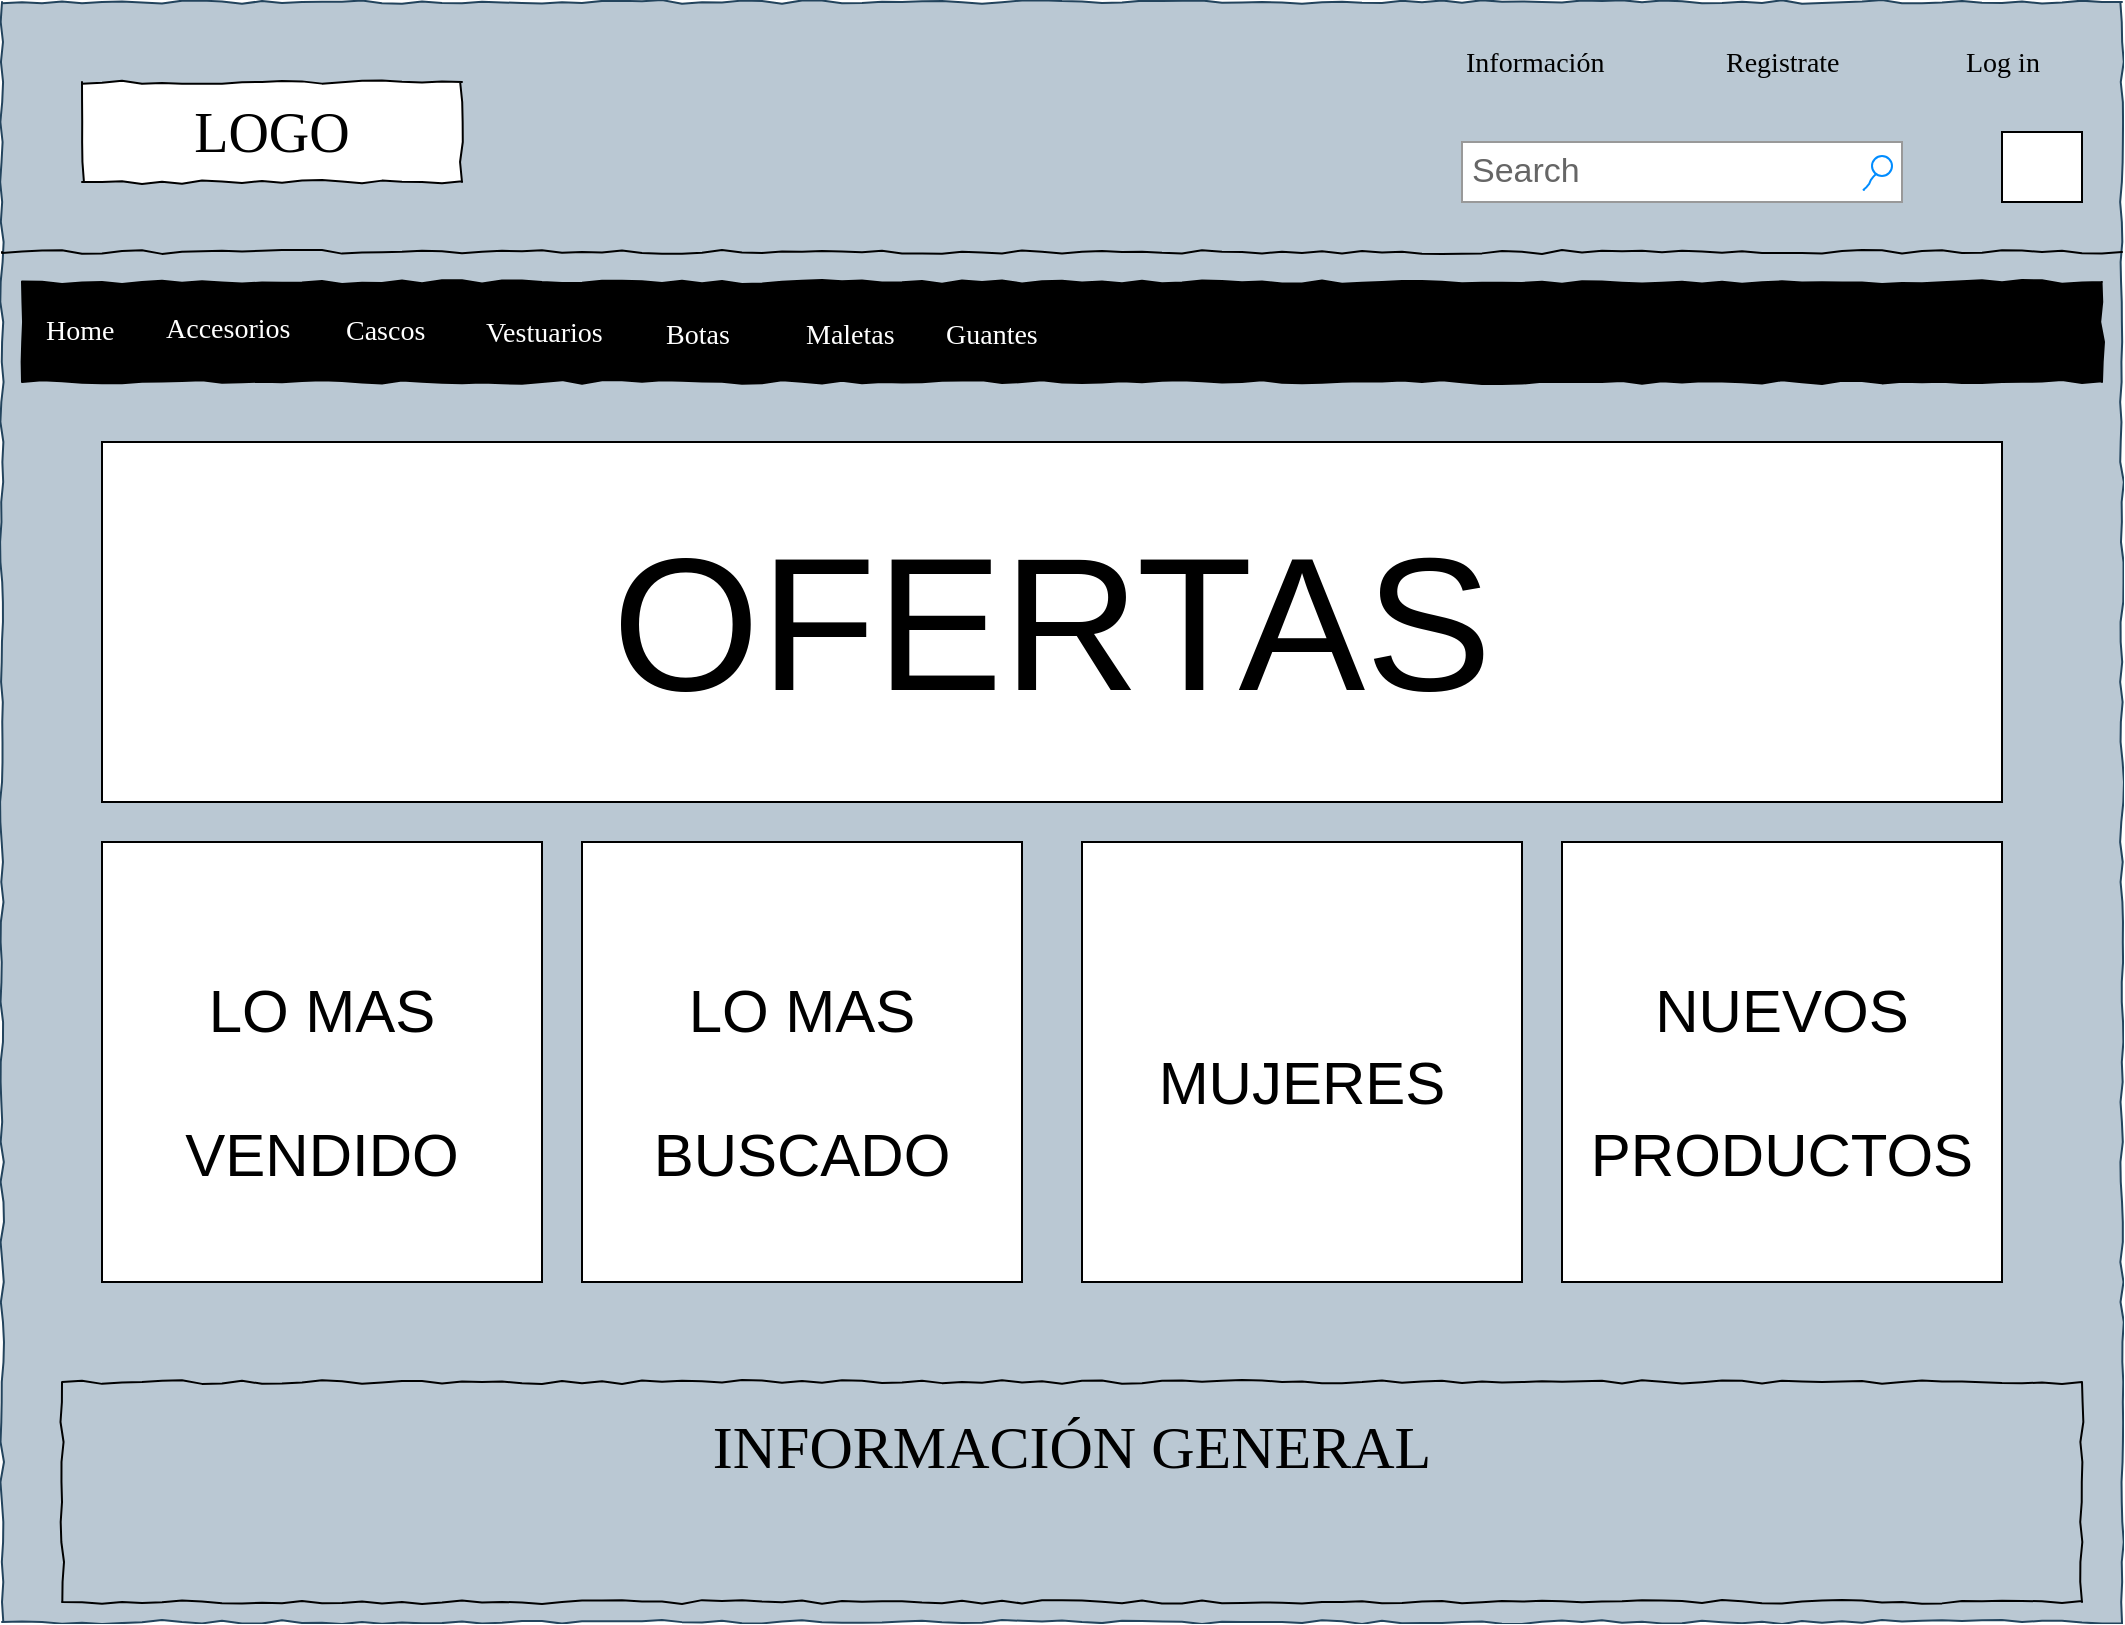 <mxfile version="20.2.3" type="github" pages="3">
  <diagram name="Home" id="03018318-947c-dd8e-b7a3-06fadd420f32">
    <mxGraphModel dx="1038" dy="579" grid="1" gridSize="10" guides="1" tooltips="1" connect="1" arrows="1" fold="1" page="1" pageScale="1" pageWidth="1100" pageHeight="850" background="#ffffff" math="0" shadow="0">
      <root>
        <mxCell id="0" />
        <mxCell id="1" parent="0" />
        <mxCell id="677b7b8949515195-1" value="" style="whiteSpace=wrap;html=1;rounded=0;shadow=0;labelBackgroundColor=none;strokeColor=#23445d;strokeWidth=1;fillColor=#bac8d3;fontFamily=Verdana;fontSize=12;align=center;comic=1;" parent="1" vertex="1">
          <mxGeometry x="20" y="20" width="1060" height="810" as="geometry" />
        </mxCell>
        <mxCell id="677b7b8949515195-2" value="LOGO" style="whiteSpace=wrap;html=1;rounded=0;shadow=0;labelBackgroundColor=none;strokeWidth=1;fontFamily=Verdana;fontSize=28;align=center;comic=1;" parent="1" vertex="1">
          <mxGeometry x="60" y="60" width="190" height="50" as="geometry" />
        </mxCell>
        <mxCell id="677b7b8949515195-3" value="Search" style="strokeWidth=1;shadow=0;dashed=0;align=center;html=1;shape=mxgraph.mockup.forms.searchBox;strokeColor=#999999;mainText=;strokeColor2=#008cff;fontColor=#666666;fontSize=17;align=left;spacingLeft=3;rounded=0;labelBackgroundColor=none;comic=1;" parent="1" vertex="1">
          <mxGeometry x="750" y="90" width="220" height="30" as="geometry" />
        </mxCell>
        <mxCell id="677b7b8949515195-4" value="Información" style="text;html=1;points=[];align=left;verticalAlign=top;spacingTop=-4;fontSize=14;fontFamily=Verdana" parent="1" vertex="1">
          <mxGeometry x="750" y="40" width="60" height="20" as="geometry" />
        </mxCell>
        <mxCell id="677b7b8949515195-6" value="Registrate" style="text;html=1;points=[];align=left;verticalAlign=top;spacingTop=-4;fontSize=14;fontFamily=Verdana" parent="1" vertex="1">
          <mxGeometry x="880" y="40" width="60" height="20" as="geometry" />
        </mxCell>
        <mxCell id="677b7b8949515195-7" value="Log in" style="text;html=1;points=[];align=left;verticalAlign=top;spacingTop=-4;fontSize=14;fontFamily=Verdana" parent="1" vertex="1">
          <mxGeometry x="1000" y="40" width="60" height="20" as="geometry" />
        </mxCell>
        <mxCell id="677b7b8949515195-9" value="" style="line;strokeWidth=1;html=1;rounded=0;shadow=0;labelBackgroundColor=none;fillColor=none;fontFamily=Verdana;fontSize=14;fontColor=#000000;align=center;comic=1;" parent="1" vertex="1">
          <mxGeometry x="20" y="140" width="1060" height="10" as="geometry" />
        </mxCell>
        <mxCell id="677b7b8949515195-10" value="" style="whiteSpace=wrap;html=1;rounded=0;shadow=0;labelBackgroundColor=none;strokeWidth=1;fillColor=#000000;fontFamily=Verdana;fontSize=12;align=center;comic=1;" parent="1" vertex="1">
          <mxGeometry x="30" y="160" width="1040" height="50" as="geometry" />
        </mxCell>
        <mxCell id="677b7b8949515195-11" value="Home" style="text;html=1;points=[];align=left;verticalAlign=top;spacingTop=-4;fontSize=14;fontFamily=Verdana;fontColor=#FFFFFF;" parent="1" vertex="1">
          <mxGeometry x="40" y="174" width="60" height="20" as="geometry" />
        </mxCell>
        <mxCell id="677b7b8949515195-12" value="Accesorios" style="text;html=1;points=[];align=left;verticalAlign=top;spacingTop=-4;fontSize=14;fontFamily=Verdana;fontColor=#FFFFFF;" parent="1" vertex="1">
          <mxGeometry x="100" y="172.5" width="80" height="25" as="geometry" />
        </mxCell>
        <mxCell id="677b7b8949515195-13" value="Cascos" style="text;html=1;points=[];align=left;verticalAlign=top;spacingTop=-4;fontSize=14;fontFamily=Verdana" parent="1" vertex="1">
          <mxGeometry x="190" y="175" width="60" height="20" as="geometry" />
        </mxCell>
        <mxCell id="677b7b8949515195-14" value="Vestuarios" style="text;html=1;points=[];align=left;verticalAlign=top;spacingTop=-4;fontSize=14;fontFamily=Verdana;fontColor=#FFFFFF;" parent="1" vertex="1">
          <mxGeometry x="260" y="175" width="80" height="20" as="geometry" />
        </mxCell>
        <mxCell id="677b7b8949515195-15" value="&lt;div style=&quot;text-align: justify&quot;&gt;&lt;font style=&quot;font-size: 30px;&quot;&gt;INFORMACIÓN GENERAL&lt;/font&gt;&lt;/div&gt;" style="whiteSpace=wrap;html=1;rounded=0;shadow=0;labelBackgroundColor=none;strokeWidth=1;fillColor=none;fontFamily=Verdana;fontSize=12;align=center;verticalAlign=top;spacing=10;comic=1;" parent="1" vertex="1">
          <mxGeometry x="50" y="710" width="1010" height="110" as="geometry" />
        </mxCell>
        <mxCell id="O-Ux-SurYgGy56MYbRqD-2" value="Botas" style="text;html=1;points=[];align=left;verticalAlign=top;spacingTop=-4;fontSize=14;fontFamily=Verdana" parent="1" vertex="1">
          <mxGeometry x="350" y="177.5" width="80" height="20" as="geometry" />
        </mxCell>
        <mxCell id="O-Ux-SurYgGy56MYbRqD-3" value="Maletas&amp;nbsp;" style="text;html=1;points=[];align=left;verticalAlign=top;spacingTop=-4;fontSize=14;fontFamily=Verdana" parent="1" vertex="1">
          <mxGeometry x="420" y="177.5" width="70" height="20" as="geometry" />
        </mxCell>
        <mxCell id="O-Ux-SurYgGy56MYbRqD-4" value="Guantes" style="text;html=1;points=[];align=left;verticalAlign=top;spacingTop=-4;fontSize=14;fontFamily=Verdana" parent="1" vertex="1">
          <mxGeometry x="490" y="177.5" width="70" height="20" as="geometry" />
        </mxCell>
        <mxCell id="O-Ux-SurYgGy56MYbRqD-5" value="" style="rounded=0;whiteSpace=wrap;html=1;image=https://png.pngtree.com/png-vector/20190725/ourlarge/pngtree-vector-shopping-bag-icon-png-image_1577291.jpg;" parent="1" vertex="1">
          <mxGeometry x="1020" y="85" width="40" height="35" as="geometry" />
        </mxCell>
        <mxCell id="O-Ux-SurYgGy56MYbRqD-7" value="&lt;font style=&quot;font-size: 30px;&quot;&gt;LO MAS VENDIDO&lt;/font&gt;" style="whiteSpace=wrap;html=1;aspect=fixed;fontSize=60;" parent="1" vertex="1">
          <mxGeometry x="70" y="440" width="220" height="220" as="geometry" />
        </mxCell>
        <mxCell id="O-Ux-SurYgGy56MYbRqD-12" value="&lt;font style=&quot;font-size: 95px;&quot;&gt;OFERTAS&lt;br&gt;&lt;/font&gt;" style="rounded=0;whiteSpace=wrap;html=1;" parent="1" vertex="1">
          <mxGeometry x="70" y="240" width="950" height="180" as="geometry" />
        </mxCell>
        <mxCell id="O-Ux-SurYgGy56MYbRqD-13" value="&lt;font style=&quot;font-size: 30px;&quot;&gt;LO MAS BUSCADO&lt;/font&gt;" style="whiteSpace=wrap;html=1;aspect=fixed;fontSize=60;" parent="1" vertex="1">
          <mxGeometry x="310" y="440" width="220" height="220" as="geometry" />
        </mxCell>
        <mxCell id="O-Ux-SurYgGy56MYbRqD-14" value="&lt;span style=&quot;font-size: 30px;&quot;&gt;MUJERES&lt;/span&gt;" style="whiteSpace=wrap;html=1;aspect=fixed;fontSize=60;" parent="1" vertex="1">
          <mxGeometry x="560" y="440" width="220" height="220" as="geometry" />
        </mxCell>
        <mxCell id="O-Ux-SurYgGy56MYbRqD-15" value="&lt;span style=&quot;font-size: 30px;&quot;&gt;NUEVOS PRODUCTOS&lt;/span&gt;" style="whiteSpace=wrap;html=1;aspect=fixed;fontSize=60;" parent="1" vertex="1">
          <mxGeometry x="800" y="440" width="220" height="220" as="geometry" />
        </mxCell>
        <mxCell id="O-Ux-SurYgGy56MYbRqD-18" value="Guantes" style="text;html=1;points=[];align=left;verticalAlign=top;spacingTop=-4;fontSize=14;fontFamily=Verdana" parent="1" vertex="1">
          <mxGeometry x="490" y="177.5" width="70" height="20" as="geometry" />
        </mxCell>
        <mxCell id="O-Ux-SurYgGy56MYbRqD-19" value="Maletas&amp;nbsp;" style="text;html=1;points=[];align=left;verticalAlign=top;spacingTop=-4;fontSize=14;fontFamily=Verdana" parent="1" vertex="1">
          <mxGeometry x="420" y="177.5" width="70" height="20" as="geometry" />
        </mxCell>
        <mxCell id="O-Ux-SurYgGy56MYbRqD-20" value="Guantes" style="text;html=1;points=[];align=left;verticalAlign=top;spacingTop=-4;fontSize=14;fontFamily=Verdana" parent="1" vertex="1">
          <mxGeometry x="490" y="177.5" width="70" height="20" as="geometry" />
        </mxCell>
        <mxCell id="O-Ux-SurYgGy56MYbRqD-21" value="Maletas&amp;nbsp;" style="text;html=1;points=[];align=left;verticalAlign=top;spacingTop=-4;fontSize=14;fontFamily=Verdana" parent="1" vertex="1">
          <mxGeometry x="420" y="177.5" width="70" height="20" as="geometry" />
        </mxCell>
        <mxCell id="O-Ux-SurYgGy56MYbRqD-22" value="Guantes" style="text;html=1;points=[];align=left;verticalAlign=top;spacingTop=-4;fontSize=14;fontFamily=Verdana" parent="1" vertex="1">
          <mxGeometry x="490" y="177.5" width="70" height="20" as="geometry" />
        </mxCell>
        <mxCell id="O-Ux-SurYgGy56MYbRqD-23" value="Maletas&amp;nbsp;" style="text;html=1;points=[];align=left;verticalAlign=top;spacingTop=-4;fontSize=14;fontFamily=Verdana" parent="1" vertex="1">
          <mxGeometry x="420" y="177.5" width="70" height="20" as="geometry" />
        </mxCell>
        <mxCell id="O-Ux-SurYgGy56MYbRqD-24" value="Botas" style="text;html=1;points=[];align=left;verticalAlign=top;spacingTop=-4;fontSize=14;fontFamily=Verdana" parent="1" vertex="1">
          <mxGeometry x="350" y="177.5" width="80" height="20" as="geometry" />
        </mxCell>
        <mxCell id="O-Ux-SurYgGy56MYbRqD-25" value="Guantes" style="text;html=1;points=[];align=left;verticalAlign=top;spacingTop=-4;fontSize=14;fontFamily=Verdana;fontColor=#FFFFFF;" parent="1" vertex="1">
          <mxGeometry x="490" y="176.25" width="70" height="20" as="geometry" />
        </mxCell>
        <mxCell id="O-Ux-SurYgGy56MYbRqD-26" value="Maletas&amp;nbsp;" style="text;html=1;points=[];align=left;verticalAlign=top;spacingTop=-4;fontSize=14;fontFamily=Verdana;fontColor=#FFFFFF;" parent="1" vertex="1">
          <mxGeometry x="420" y="176.25" width="70" height="20" as="geometry" />
        </mxCell>
        <mxCell id="O-Ux-SurYgGy56MYbRqD-27" value="Botas" style="text;html=1;points=[];align=left;verticalAlign=top;spacingTop=-4;fontSize=14;fontFamily=Verdana;fontColor=#FFFFFF;" parent="1" vertex="1">
          <mxGeometry x="350" y="176.25" width="80" height="20" as="geometry" />
        </mxCell>
        <mxCell id="O-Ux-SurYgGy56MYbRqD-28" value="Cascos" style="text;html=1;points=[];align=left;verticalAlign=top;spacingTop=-4;fontSize=14;fontFamily=Verdana;fontColor=#FFFFFF;" parent="1" vertex="1">
          <mxGeometry x="190" y="173.75" width="60" height="20" as="geometry" />
        </mxCell>
      </root>
    </mxGraphModel>
  </diagram>
  <diagram name="Detalle de producto" id="qi6E903TK2gSdMtH_BAd">
    <mxGraphModel dx="1038" dy="579" grid="1" gridSize="10" guides="1" tooltips="1" connect="1" arrows="1" fold="1" page="1" pageScale="1" pageWidth="1100" pageHeight="850" background="#ffffff" math="0" shadow="0">
      <root>
        <mxCell id="sINpw-YLxs04fBcpuQgI-0" />
        <mxCell id="sINpw-YLxs04fBcpuQgI-1" parent="sINpw-YLxs04fBcpuQgI-0" />
        <mxCell id="sINpw-YLxs04fBcpuQgI-2" value="" style="whiteSpace=wrap;html=1;rounded=0;shadow=0;labelBackgroundColor=none;strokeColor=#23445d;strokeWidth=1;fillColor=#bac8d3;fontFamily=Verdana;fontSize=12;align=center;comic=1;" parent="sINpw-YLxs04fBcpuQgI-1" vertex="1">
          <mxGeometry x="20" y="20" width="1060" height="810" as="geometry" />
        </mxCell>
        <mxCell id="sINpw-YLxs04fBcpuQgI-3" value="LOGO" style="whiteSpace=wrap;html=1;rounded=0;shadow=0;labelBackgroundColor=none;strokeWidth=1;fontFamily=Verdana;fontSize=28;align=center;comic=1;" parent="sINpw-YLxs04fBcpuQgI-1" vertex="1">
          <mxGeometry x="60" y="60" width="190" height="50" as="geometry" />
        </mxCell>
        <mxCell id="sINpw-YLxs04fBcpuQgI-4" value="Search" style="strokeWidth=1;shadow=0;dashed=0;align=center;html=1;shape=mxgraph.mockup.forms.searchBox;strokeColor=#999999;mainText=;strokeColor2=#008cff;fontColor=#666666;fontSize=17;align=left;spacingLeft=3;rounded=0;labelBackgroundColor=none;comic=1;" parent="sINpw-YLxs04fBcpuQgI-1" vertex="1">
          <mxGeometry x="750" y="90" width="220" height="30" as="geometry" />
        </mxCell>
        <mxCell id="sINpw-YLxs04fBcpuQgI-5" value="Información" style="text;html=1;points=[];align=left;verticalAlign=top;spacingTop=-4;fontSize=14;fontFamily=Verdana" parent="sINpw-YLxs04fBcpuQgI-1" vertex="1">
          <mxGeometry x="750" y="40" width="60" height="20" as="geometry" />
        </mxCell>
        <mxCell id="sINpw-YLxs04fBcpuQgI-6" value="Registrate" style="text;html=1;points=[];align=left;verticalAlign=top;spacingTop=-4;fontSize=14;fontFamily=Verdana" parent="sINpw-YLxs04fBcpuQgI-1" vertex="1">
          <mxGeometry x="880" y="40" width="60" height="20" as="geometry" />
        </mxCell>
        <mxCell id="sINpw-YLxs04fBcpuQgI-7" value="Log in" style="text;html=1;points=[];align=left;verticalAlign=top;spacingTop=-4;fontSize=14;fontFamily=Verdana" parent="sINpw-YLxs04fBcpuQgI-1" vertex="1">
          <mxGeometry x="1000" y="40" width="60" height="20" as="geometry" />
        </mxCell>
        <mxCell id="sINpw-YLxs04fBcpuQgI-8" value="" style="line;strokeWidth=1;html=1;rounded=0;shadow=0;labelBackgroundColor=none;fillColor=none;fontFamily=Verdana;fontSize=14;fontColor=#000000;align=center;comic=1;" parent="sINpw-YLxs04fBcpuQgI-1" vertex="1">
          <mxGeometry x="20" y="140" width="1060" height="10" as="geometry" />
        </mxCell>
        <mxCell id="sINpw-YLxs04fBcpuQgI-9" value="" style="whiteSpace=wrap;html=1;rounded=0;shadow=0;labelBackgroundColor=none;strokeWidth=1;fillColor=#000000;fontFamily=Verdana;fontSize=12;align=center;comic=1;" parent="sINpw-YLxs04fBcpuQgI-1" vertex="1">
          <mxGeometry x="30" y="160" width="1040" height="50" as="geometry" />
        </mxCell>
        <mxCell id="sINpw-YLxs04fBcpuQgI-10" value="Home" style="text;html=1;points=[];align=left;verticalAlign=top;spacingTop=-4;fontSize=14;fontFamily=Verdana;fontColor=#FFFFFF;" parent="sINpw-YLxs04fBcpuQgI-1" vertex="1">
          <mxGeometry x="40" y="174" width="60" height="20" as="geometry" />
        </mxCell>
        <mxCell id="sINpw-YLxs04fBcpuQgI-11" value="Accesorios" style="text;html=1;points=[];align=left;verticalAlign=middle;spacingTop=-4;fontSize=14;fontFamily=Verdana;fillColor=#647687;strokeColor=#314354;fontColor=#ffffff;" parent="sINpw-YLxs04fBcpuQgI-1" vertex="1">
          <mxGeometry x="100" y="172.5" width="80" height="25" as="geometry" />
        </mxCell>
        <mxCell id="sINpw-YLxs04fBcpuQgI-12" value="Cascos" style="text;html=1;points=[];align=left;verticalAlign=top;spacingTop=-4;fontSize=14;fontFamily=Verdana" parent="sINpw-YLxs04fBcpuQgI-1" vertex="1">
          <mxGeometry x="190" y="175" width="60" height="20" as="geometry" />
        </mxCell>
        <mxCell id="sINpw-YLxs04fBcpuQgI-13" value="Vestuarios" style="text;html=1;points=[];align=left;verticalAlign=top;spacingTop=-4;fontSize=14;fontFamily=Verdana;fontColor=#FFFFFF;" parent="sINpw-YLxs04fBcpuQgI-1" vertex="1">
          <mxGeometry x="260" y="175" width="80" height="20" as="geometry" />
        </mxCell>
        <mxCell id="sINpw-YLxs04fBcpuQgI-14" value="&lt;div style=&quot;text-align: justify&quot;&gt;&lt;font style=&quot;font-size: 30px;&quot;&gt;INFORMACIÓN GENERAL&lt;/font&gt;&lt;/div&gt;" style="whiteSpace=wrap;html=1;rounded=0;shadow=0;labelBackgroundColor=none;strokeWidth=1;fillColor=none;fontFamily=Verdana;fontSize=12;align=center;verticalAlign=top;spacing=10;comic=1;" parent="sINpw-YLxs04fBcpuQgI-1" vertex="1">
          <mxGeometry x="50" y="710" width="1010" height="110" as="geometry" />
        </mxCell>
        <mxCell id="sINpw-YLxs04fBcpuQgI-15" value="Botas" style="text;html=1;points=[];align=left;verticalAlign=top;spacingTop=-4;fontSize=14;fontFamily=Verdana" parent="sINpw-YLxs04fBcpuQgI-1" vertex="1">
          <mxGeometry x="350" y="177.5" width="80" height="20" as="geometry" />
        </mxCell>
        <mxCell id="sINpw-YLxs04fBcpuQgI-16" value="Maletas&amp;nbsp;" style="text;html=1;points=[];align=left;verticalAlign=top;spacingTop=-4;fontSize=14;fontFamily=Verdana" parent="sINpw-YLxs04fBcpuQgI-1" vertex="1">
          <mxGeometry x="420" y="177.5" width="70" height="20" as="geometry" />
        </mxCell>
        <mxCell id="sINpw-YLxs04fBcpuQgI-17" value="Guantes" style="text;html=1;points=[];align=left;verticalAlign=top;spacingTop=-4;fontSize=14;fontFamily=Verdana" parent="sINpw-YLxs04fBcpuQgI-1" vertex="1">
          <mxGeometry x="490" y="177.5" width="70" height="20" as="geometry" />
        </mxCell>
        <mxCell id="sINpw-YLxs04fBcpuQgI-18" value="" style="rounded=0;whiteSpace=wrap;html=1;image=https://png.pngtree.com/png-vector/20190725/ourlarge/pngtree-vector-shopping-bag-icon-png-image_1577291.jpg;" parent="sINpw-YLxs04fBcpuQgI-1" vertex="1">
          <mxGeometry x="1020" y="85" width="40" height="35" as="geometry" />
        </mxCell>
        <mxCell id="sINpw-YLxs04fBcpuQgI-21" value="" style="whiteSpace=wrap;html=1;aspect=fixed;fontSize=60;image=https://png.pngtree.com/png-vector/20191030/ourlarge/pngtree-racing-helmet-icon-simple-style-png-image_1911229.jpg;perimeterSpacing=1;noLabel=1;autosize=1;imageWidth=350;arcSize=12;imageHeight=350;" parent="sINpw-YLxs04fBcpuQgI-1" vertex="1">
          <mxGeometry x="60" y="260" width="380" height="380" as="geometry" />
        </mxCell>
        <mxCell id="sINpw-YLxs04fBcpuQgI-24" value="Guantes" style="text;html=1;points=[];align=left;verticalAlign=top;spacingTop=-4;fontSize=14;fontFamily=Verdana" parent="sINpw-YLxs04fBcpuQgI-1" vertex="1">
          <mxGeometry x="490" y="177.5" width="70" height="20" as="geometry" />
        </mxCell>
        <mxCell id="sINpw-YLxs04fBcpuQgI-25" value="Maletas&amp;nbsp;" style="text;html=1;points=[];align=left;verticalAlign=top;spacingTop=-4;fontSize=14;fontFamily=Verdana" parent="sINpw-YLxs04fBcpuQgI-1" vertex="1">
          <mxGeometry x="420" y="177.5" width="70" height="20" as="geometry" />
        </mxCell>
        <mxCell id="sINpw-YLxs04fBcpuQgI-26" value="Guantes" style="text;html=1;points=[];align=left;verticalAlign=top;spacingTop=-4;fontSize=14;fontFamily=Verdana" parent="sINpw-YLxs04fBcpuQgI-1" vertex="1">
          <mxGeometry x="490" y="177.5" width="70" height="20" as="geometry" />
        </mxCell>
        <mxCell id="sINpw-YLxs04fBcpuQgI-27" value="Maletas&amp;nbsp;" style="text;html=1;points=[];align=left;verticalAlign=top;spacingTop=-4;fontSize=14;fontFamily=Verdana" parent="sINpw-YLxs04fBcpuQgI-1" vertex="1">
          <mxGeometry x="420" y="177.5" width="70" height="20" as="geometry" />
        </mxCell>
        <mxCell id="sINpw-YLxs04fBcpuQgI-28" value="Guantes" style="text;html=1;points=[];align=left;verticalAlign=top;spacingTop=-4;fontSize=14;fontFamily=Verdana" parent="sINpw-YLxs04fBcpuQgI-1" vertex="1">
          <mxGeometry x="490" y="177.5" width="70" height="20" as="geometry" />
        </mxCell>
        <mxCell id="sINpw-YLxs04fBcpuQgI-29" value="Maletas&amp;nbsp;" style="text;html=1;points=[];align=left;verticalAlign=top;spacingTop=-4;fontSize=14;fontFamily=Verdana" parent="sINpw-YLxs04fBcpuQgI-1" vertex="1">
          <mxGeometry x="420" y="177.5" width="70" height="20" as="geometry" />
        </mxCell>
        <mxCell id="sINpw-YLxs04fBcpuQgI-30" value="Botas" style="text;html=1;points=[];align=left;verticalAlign=top;spacingTop=-4;fontSize=14;fontFamily=Verdana" parent="sINpw-YLxs04fBcpuQgI-1" vertex="1">
          <mxGeometry x="350" y="177.5" width="80" height="20" as="geometry" />
        </mxCell>
        <mxCell id="sINpw-YLxs04fBcpuQgI-31" value="Guantes" style="text;html=1;points=[];align=left;verticalAlign=top;spacingTop=-4;fontSize=14;fontFamily=Verdana;fontColor=#FFFFFF;" parent="sINpw-YLxs04fBcpuQgI-1" vertex="1">
          <mxGeometry x="490" y="176.25" width="70" height="20" as="geometry" />
        </mxCell>
        <mxCell id="sINpw-YLxs04fBcpuQgI-32" value="Maletas&amp;nbsp;" style="text;html=1;points=[];align=left;verticalAlign=top;spacingTop=-4;fontSize=14;fontFamily=Verdana;fontColor=#FFFFFF;" parent="sINpw-YLxs04fBcpuQgI-1" vertex="1">
          <mxGeometry x="420" y="176.25" width="70" height="20" as="geometry" />
        </mxCell>
        <mxCell id="sINpw-YLxs04fBcpuQgI-33" value="Botas" style="text;html=1;points=[];align=left;verticalAlign=top;spacingTop=-4;fontSize=14;fontFamily=Verdana;fontColor=#FFFFFF;" parent="sINpw-YLxs04fBcpuQgI-1" vertex="1">
          <mxGeometry x="350" y="176.25" width="80" height="20" as="geometry" />
        </mxCell>
        <mxCell id="sINpw-YLxs04fBcpuQgI-34" value="Cascos" style="text;html=1;points=[];align=left;verticalAlign=top;spacingTop=-4;fontSize=14;fontFamily=Verdana;fontColor=#FFFFFF;" parent="sINpw-YLxs04fBcpuQgI-1" vertex="1">
          <mxGeometry x="190" y="173.75" width="60" height="20" as="geometry" />
        </mxCell>
        <mxCell id="zGtK6ONJGtK0DiuM_sqW-0" value="&lt;font style=&quot;font-size: 50px;&quot;&gt;Nombre del producto&amp;nbsp;&lt;/font&gt;" style="rounded=0;whiteSpace=wrap;html=1;fillColor=default;" vertex="1" parent="sINpw-YLxs04fBcpuQgI-1">
          <mxGeometry x="460" y="260" width="530" height="50" as="geometry" />
        </mxCell>
        <mxCell id="zGtK6ONJGtK0DiuM_sqW-1" value="&lt;font style=&quot;font-size: 50px;&quot;&gt;Precio&lt;/font&gt;" style="rounded=0;whiteSpace=wrap;html=1;fillColor=default;" vertex="1" parent="sINpw-YLxs04fBcpuQgI-1">
          <mxGeometry x="620" y="450" width="200" height="50" as="geometry" />
        </mxCell>
        <mxCell id="zGtK6ONJGtK0DiuM_sqW-2" value="&lt;font style=&quot;font-size: 50px;&quot;&gt;Descripción&lt;/font&gt;" style="rounded=0;whiteSpace=wrap;html=1;fillColor=default;" vertex="1" parent="sINpw-YLxs04fBcpuQgI-1">
          <mxGeometry x="460" y="330" width="530" height="100" as="geometry" />
        </mxCell>
        <mxCell id="zGtK6ONJGtK0DiuM_sqW-4" value="&lt;font style=&quot;font-size: 30px;&quot;&gt;Cantidad&lt;br&gt;+&amp;nbsp; #&amp;nbsp; -&lt;br&gt;&lt;/font&gt;" style="rounded=0;whiteSpace=wrap;html=1;fontSize=50;fillColor=default;" vertex="1" parent="sINpw-YLxs04fBcpuQgI-1">
          <mxGeometry x="460" y="520" width="175" height="110" as="geometry" />
        </mxCell>
        <mxCell id="zGtK6ONJGtK0DiuM_sqW-7" value="Agregar al carrito" style="rounded=0;whiteSpace=wrap;html=1;fontSize=30;fillColor=default;" vertex="1" parent="sINpw-YLxs04fBcpuQgI-1">
          <mxGeometry x="660" y="540" width="300" height="60" as="geometry" />
        </mxCell>
      </root>
    </mxGraphModel>
  </diagram>
  <diagram name="Formulario de login" id="VzM5I8L_-rxzLngUdPf-">
    <mxGraphModel dx="1038" dy="579" grid="1" gridSize="10" guides="1" tooltips="1" connect="1" arrows="1" fold="1" page="1" pageScale="1" pageWidth="1100" pageHeight="850" background="#ffffff" math="0" shadow="0">
      <root>
        <mxCell id="i_mGAdCIbHoOMKgwmb20-0" />
        <mxCell id="i_mGAdCIbHoOMKgwmb20-1" parent="i_mGAdCIbHoOMKgwmb20-0" />
        <mxCell id="i_mGAdCIbHoOMKgwmb20-2" value="" style="whiteSpace=wrap;html=1;rounded=0;shadow=0;labelBackgroundColor=none;strokeColor=#23445d;strokeWidth=1;fillColor=#bac8d3;fontFamily=Verdana;fontSize=12;align=center;comic=1;" vertex="1" parent="i_mGAdCIbHoOMKgwmb20-1">
          <mxGeometry x="20" y="20" width="1060" height="810" as="geometry" />
        </mxCell>
        <mxCell id="i_mGAdCIbHoOMKgwmb20-3" value="LOGO" style="whiteSpace=wrap;html=1;rounded=0;shadow=0;labelBackgroundColor=none;strokeWidth=1;fontFamily=Verdana;fontSize=28;align=center;comic=1;" vertex="1" parent="i_mGAdCIbHoOMKgwmb20-1">
          <mxGeometry x="60" y="60" width="190" height="50" as="geometry" />
        </mxCell>
        <mxCell id="i_mGAdCIbHoOMKgwmb20-4" value="Search" style="strokeWidth=1;shadow=0;dashed=0;align=center;html=1;shape=mxgraph.mockup.forms.searchBox;strokeColor=#999999;mainText=;strokeColor2=#008cff;fontColor=#666666;fontSize=17;align=left;spacingLeft=3;rounded=0;labelBackgroundColor=none;comic=1;" vertex="1" parent="i_mGAdCIbHoOMKgwmb20-1">
          <mxGeometry x="750" y="90" width="220" height="30" as="geometry" />
        </mxCell>
        <mxCell id="i_mGAdCIbHoOMKgwmb20-5" value="Información" style="text;html=1;points=[];align=left;verticalAlign=top;spacingTop=-4;fontSize=14;fontFamily=Verdana" vertex="1" parent="i_mGAdCIbHoOMKgwmb20-1">
          <mxGeometry x="750" y="40" width="60" height="20" as="geometry" />
        </mxCell>
        <mxCell id="i_mGAdCIbHoOMKgwmb20-6" value="Registrate" style="text;html=1;points=[];align=left;verticalAlign=top;spacingTop=-4;fontSize=14;fontFamily=Verdana" vertex="1" parent="i_mGAdCIbHoOMKgwmb20-1">
          <mxGeometry x="880" y="40" width="60" height="20" as="geometry" />
        </mxCell>
        <mxCell id="i_mGAdCIbHoOMKgwmb20-7" value="&amp;nbsp;Login" style="text;html=1;points=[];align=left;verticalAlign=top;spacingTop=-4;fontSize=14;fontFamily=Verdana;fillColor=#647687;fontColor=#ffffff;strokeColor=#314354;" vertex="1" parent="i_mGAdCIbHoOMKgwmb20-1">
          <mxGeometry x="980" y="40" width="50" height="20" as="geometry" />
        </mxCell>
        <mxCell id="i_mGAdCIbHoOMKgwmb20-8" value="" style="line;strokeWidth=1;html=1;rounded=0;shadow=0;labelBackgroundColor=none;fillColor=none;fontFamily=Verdana;fontSize=14;fontColor=#000000;align=center;comic=1;" vertex="1" parent="i_mGAdCIbHoOMKgwmb20-1">
          <mxGeometry x="20" y="140" width="1060" height="10" as="geometry" />
        </mxCell>
        <mxCell id="i_mGAdCIbHoOMKgwmb20-9" value="" style="whiteSpace=wrap;html=1;rounded=0;shadow=0;labelBackgroundColor=none;strokeWidth=1;fillColor=#000000;fontFamily=Verdana;fontSize=12;align=center;comic=1;" vertex="1" parent="i_mGAdCIbHoOMKgwmb20-1">
          <mxGeometry x="30" y="160" width="1040" height="50" as="geometry" />
        </mxCell>
        <mxCell id="i_mGAdCIbHoOMKgwmb20-10" value="Home" style="text;html=1;points=[];align=left;verticalAlign=top;spacingTop=-4;fontSize=14;fontFamily=Verdana;fontColor=#FFFFFF;" vertex="1" parent="i_mGAdCIbHoOMKgwmb20-1">
          <mxGeometry x="40" y="174" width="60" height="20" as="geometry" />
        </mxCell>
        <mxCell id="i_mGAdCIbHoOMKgwmb20-11" value="Accesorios" style="text;html=1;points=[];align=left;verticalAlign=top;spacingTop=-4;fontSize=14;fontFamily=Verdana;fontColor=#FFFFFF;" vertex="1" parent="i_mGAdCIbHoOMKgwmb20-1">
          <mxGeometry x="100" y="172.5" width="80" height="25" as="geometry" />
        </mxCell>
        <mxCell id="i_mGAdCIbHoOMKgwmb20-12" value="Cascos" style="text;html=1;points=[];align=left;verticalAlign=top;spacingTop=-4;fontSize=14;fontFamily=Verdana" vertex="1" parent="i_mGAdCIbHoOMKgwmb20-1">
          <mxGeometry x="190" y="175" width="60" height="20" as="geometry" />
        </mxCell>
        <mxCell id="i_mGAdCIbHoOMKgwmb20-13" value="Vestuarios" style="text;html=1;points=[];align=left;verticalAlign=top;spacingTop=-4;fontSize=14;fontFamily=Verdana;fontColor=#FFFFFF;" vertex="1" parent="i_mGAdCIbHoOMKgwmb20-1">
          <mxGeometry x="260" y="175" width="80" height="20" as="geometry" />
        </mxCell>
        <mxCell id="i_mGAdCIbHoOMKgwmb20-14" value="&lt;div style=&quot;text-align: justify&quot;&gt;&lt;font style=&quot;font-size: 30px;&quot;&gt;INFORMACIÓN GENERAL&lt;/font&gt;&lt;/div&gt;" style="whiteSpace=wrap;html=1;rounded=0;shadow=0;labelBackgroundColor=none;strokeWidth=1;fillColor=none;fontFamily=Verdana;fontSize=12;align=center;verticalAlign=top;spacing=10;comic=1;" vertex="1" parent="i_mGAdCIbHoOMKgwmb20-1">
          <mxGeometry x="50" y="710" width="1010" height="110" as="geometry" />
        </mxCell>
        <mxCell id="i_mGAdCIbHoOMKgwmb20-15" value="Botas" style="text;html=1;points=[];align=left;verticalAlign=top;spacingTop=-4;fontSize=14;fontFamily=Verdana" vertex="1" parent="i_mGAdCIbHoOMKgwmb20-1">
          <mxGeometry x="350" y="177.5" width="80" height="20" as="geometry" />
        </mxCell>
        <mxCell id="i_mGAdCIbHoOMKgwmb20-16" value="Maletas&amp;nbsp;" style="text;html=1;points=[];align=left;verticalAlign=top;spacingTop=-4;fontSize=14;fontFamily=Verdana" vertex="1" parent="i_mGAdCIbHoOMKgwmb20-1">
          <mxGeometry x="420" y="177.5" width="70" height="20" as="geometry" />
        </mxCell>
        <mxCell id="i_mGAdCIbHoOMKgwmb20-17" value="Guantes" style="text;html=1;points=[];align=left;verticalAlign=top;spacingTop=-4;fontSize=14;fontFamily=Verdana" vertex="1" parent="i_mGAdCIbHoOMKgwmb20-1">
          <mxGeometry x="490" y="177.5" width="70" height="20" as="geometry" />
        </mxCell>
        <mxCell id="i_mGAdCIbHoOMKgwmb20-18" value="" style="rounded=0;whiteSpace=wrap;html=1;image=https://png.pngtree.com/png-vector/20190725/ourlarge/pngtree-vector-shopping-bag-icon-png-image_1577291.jpg;" vertex="1" parent="i_mGAdCIbHoOMKgwmb20-1">
          <mxGeometry x="1020" y="85" width="40" height="35" as="geometry" />
        </mxCell>
        <mxCell id="i_mGAdCIbHoOMKgwmb20-24" value="Guantes" style="text;html=1;points=[];align=left;verticalAlign=top;spacingTop=-4;fontSize=14;fontFamily=Verdana" vertex="1" parent="i_mGAdCIbHoOMKgwmb20-1">
          <mxGeometry x="490" y="177.5" width="70" height="20" as="geometry" />
        </mxCell>
        <mxCell id="i_mGAdCIbHoOMKgwmb20-25" value="Maletas&amp;nbsp;" style="text;html=1;points=[];align=left;verticalAlign=top;spacingTop=-4;fontSize=14;fontFamily=Verdana" vertex="1" parent="i_mGAdCIbHoOMKgwmb20-1">
          <mxGeometry x="420" y="177.5" width="70" height="20" as="geometry" />
        </mxCell>
        <mxCell id="i_mGAdCIbHoOMKgwmb20-26" value="Guantes" style="text;html=1;points=[];align=left;verticalAlign=top;spacingTop=-4;fontSize=14;fontFamily=Verdana" vertex="1" parent="i_mGAdCIbHoOMKgwmb20-1">
          <mxGeometry x="490" y="177.5" width="70" height="20" as="geometry" />
        </mxCell>
        <mxCell id="i_mGAdCIbHoOMKgwmb20-27" value="Maletas&amp;nbsp;" style="text;html=1;points=[];align=left;verticalAlign=top;spacingTop=-4;fontSize=14;fontFamily=Verdana" vertex="1" parent="i_mGAdCIbHoOMKgwmb20-1">
          <mxGeometry x="420" y="177.5" width="70" height="20" as="geometry" />
        </mxCell>
        <mxCell id="i_mGAdCIbHoOMKgwmb20-28" value="Guantes" style="text;html=1;points=[];align=left;verticalAlign=top;spacingTop=-4;fontSize=14;fontFamily=Verdana" vertex="1" parent="i_mGAdCIbHoOMKgwmb20-1">
          <mxGeometry x="490" y="177.5" width="70" height="20" as="geometry" />
        </mxCell>
        <mxCell id="i_mGAdCIbHoOMKgwmb20-29" value="Maletas&amp;nbsp;" style="text;html=1;points=[];align=left;verticalAlign=top;spacingTop=-4;fontSize=14;fontFamily=Verdana" vertex="1" parent="i_mGAdCIbHoOMKgwmb20-1">
          <mxGeometry x="420" y="177.5" width="70" height="20" as="geometry" />
        </mxCell>
        <mxCell id="i_mGAdCIbHoOMKgwmb20-30" value="Botas" style="text;html=1;points=[];align=left;verticalAlign=top;spacingTop=-4;fontSize=14;fontFamily=Verdana" vertex="1" parent="i_mGAdCIbHoOMKgwmb20-1">
          <mxGeometry x="350" y="177.5" width="80" height="20" as="geometry" />
        </mxCell>
        <mxCell id="i_mGAdCIbHoOMKgwmb20-31" value="Guantes" style="text;html=1;points=[];align=left;verticalAlign=top;spacingTop=-4;fontSize=14;fontFamily=Verdana;fontColor=#FFFFFF;" vertex="1" parent="i_mGAdCIbHoOMKgwmb20-1">
          <mxGeometry x="490" y="176.25" width="70" height="20" as="geometry" />
        </mxCell>
        <mxCell id="i_mGAdCIbHoOMKgwmb20-32" value="Maletas&amp;nbsp;" style="text;html=1;points=[];align=left;verticalAlign=top;spacingTop=-4;fontSize=14;fontFamily=Verdana;fontColor=#FFFFFF;" vertex="1" parent="i_mGAdCIbHoOMKgwmb20-1">
          <mxGeometry x="420" y="176.25" width="70" height="20" as="geometry" />
        </mxCell>
        <mxCell id="i_mGAdCIbHoOMKgwmb20-33" value="Botas" style="text;html=1;points=[];align=left;verticalAlign=top;spacingTop=-4;fontSize=14;fontFamily=Verdana;fontColor=#FFFFFF;" vertex="1" parent="i_mGAdCIbHoOMKgwmb20-1">
          <mxGeometry x="350" y="176.25" width="80" height="20" as="geometry" />
        </mxCell>
        <mxCell id="i_mGAdCIbHoOMKgwmb20-34" value="Cascos" style="text;html=1;points=[];align=left;verticalAlign=top;spacingTop=-4;fontSize=14;fontFamily=Verdana;fontColor=#FFFFFF;" vertex="1" parent="i_mGAdCIbHoOMKgwmb20-1">
          <mxGeometry x="190" y="173.75" width="60" height="20" as="geometry" />
        </mxCell>
        <mxCell id="viNx9agjpTYcsfCNJVuc-0" value="" style="rounded=0;whiteSpace=wrap;html=1;fontSize=30;fillColor=default;" vertex="1" parent="i_mGAdCIbHoOMKgwmb20-1">
          <mxGeometry x="240" y="250" width="650" height="420" as="geometry" />
        </mxCell>
        <mxCell id="viNx9agjpTYcsfCNJVuc-1" value="" style="rounded=0;whiteSpace=wrap;html=1;fontSize=30;fillColor=default;" vertex="1" parent="i_mGAdCIbHoOMKgwmb20-1">
          <mxGeometry x="460" y="405" width="280" height="40" as="geometry" />
        </mxCell>
        <mxCell id="viNx9agjpTYcsfCNJVuc-2" value="" style="rounded=0;whiteSpace=wrap;html=1;fontSize=30;fillColor=default;" vertex="1" parent="i_mGAdCIbHoOMKgwmb20-1">
          <mxGeometry x="460" y="470" width="280" height="40" as="geometry" />
        </mxCell>
        <mxCell id="viNx9agjpTYcsfCNJVuc-3" value="&lt;font style=&quot;font-size: 20px;&quot;&gt;Olvidaste la contraseña?&lt;br&gt;Registrarse&lt;/font&gt;" style="text;html=1;strokeColor=none;fillColor=none;align=center;verticalAlign=middle;whiteSpace=wrap;rounded=0;fontSize=30;" vertex="1" parent="i_mGAdCIbHoOMKgwmb20-1">
          <mxGeometry x="360" y="560" width="380" height="70" as="geometry" />
        </mxCell>
        <mxCell id="viNx9agjpTYcsfCNJVuc-4" value="Usuario" style="text;html=1;strokeColor=none;fillColor=none;align=center;verticalAlign=middle;whiteSpace=wrap;rounded=0;fontSize=20;" vertex="1" parent="i_mGAdCIbHoOMKgwmb20-1">
          <mxGeometry x="330" y="410" width="100" height="30" as="geometry" />
        </mxCell>
        <mxCell id="viNx9agjpTYcsfCNJVuc-5" value="Contraseña" style="text;html=1;strokeColor=none;fillColor=none;align=center;verticalAlign=middle;whiteSpace=wrap;rounded=0;fontSize=20;" vertex="1" parent="i_mGAdCIbHoOMKgwmb20-1">
          <mxGeometry x="330" y="480" width="100" height="30" as="geometry" />
        </mxCell>
        <mxCell id="viNx9agjpTYcsfCNJVuc-6" value="&lt;font style=&quot;font-size: 40px;&quot;&gt;Inicia sesión&amp;nbsp;&lt;/font&gt;" style="text;html=1;strokeColor=none;fillColor=none;align=center;verticalAlign=middle;whiteSpace=wrap;rounded=0;fontSize=20;" vertex="1" parent="i_mGAdCIbHoOMKgwmb20-1">
          <mxGeometry x="350" y="300" width="410" height="60" as="geometry" />
        </mxCell>
      </root>
    </mxGraphModel>
  </diagram>
</mxfile>
